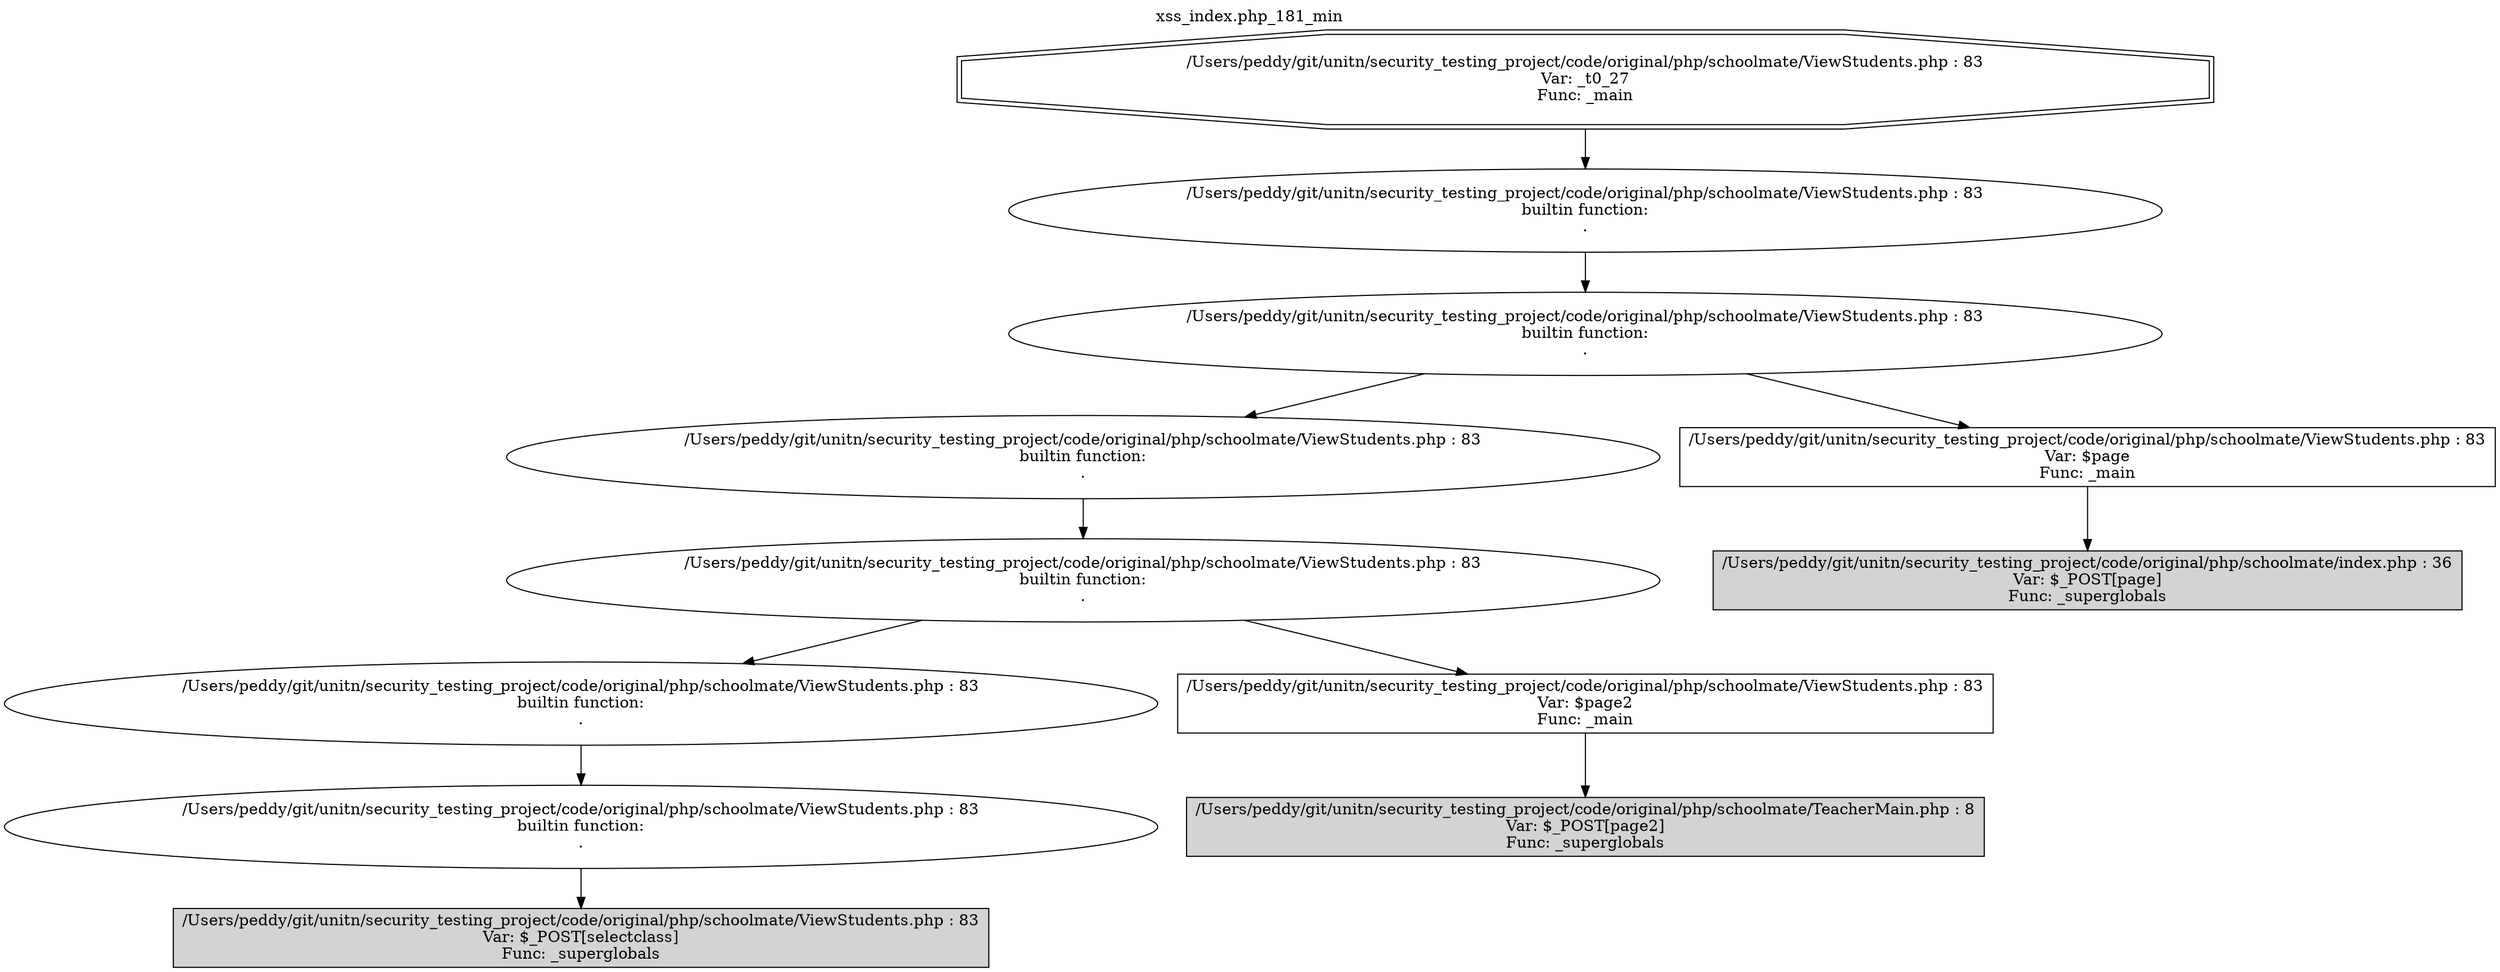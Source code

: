digraph cfg {
  label="xss_index.php_181_min";
  labelloc=t;
  n1 [shape=doubleoctagon, label="/Users/peddy/git/unitn/security_testing_project/code/original/php/schoolmate/ViewStudents.php : 83\nVar: _t0_27\nFunc: _main\n"];
  n2 [shape=ellipse, label="/Users/peddy/git/unitn/security_testing_project/code/original/php/schoolmate/ViewStudents.php : 83\nbuiltin function:\n.\n"];
  n3 [shape=ellipse, label="/Users/peddy/git/unitn/security_testing_project/code/original/php/schoolmate/ViewStudents.php : 83\nbuiltin function:\n.\n"];
  n4 [shape=ellipse, label="/Users/peddy/git/unitn/security_testing_project/code/original/php/schoolmate/ViewStudents.php : 83\nbuiltin function:\n.\n"];
  n5 [shape=ellipse, label="/Users/peddy/git/unitn/security_testing_project/code/original/php/schoolmate/ViewStudents.php : 83\nbuiltin function:\n.\n"];
  n6 [shape=ellipse, label="/Users/peddy/git/unitn/security_testing_project/code/original/php/schoolmate/ViewStudents.php : 83\nbuiltin function:\n.\n"];
  n7 [shape=ellipse, label="/Users/peddy/git/unitn/security_testing_project/code/original/php/schoolmate/ViewStudents.php : 83\nbuiltin function:\n.\n"];
  n8 [shape=box, label="/Users/peddy/git/unitn/security_testing_project/code/original/php/schoolmate/ViewStudents.php : 83\nVar: $_POST[selectclass]\nFunc: _superglobals\n",style=filled];
  n9 [shape=box, label="/Users/peddy/git/unitn/security_testing_project/code/original/php/schoolmate/ViewStudents.php : 83\nVar: $page2\nFunc: _main\n"];
  n10 [shape=box, label="/Users/peddy/git/unitn/security_testing_project/code/original/php/schoolmate/TeacherMain.php : 8\nVar: $_POST[page2]\nFunc: _superglobals\n",style=filled];
  n11 [shape=box, label="/Users/peddy/git/unitn/security_testing_project/code/original/php/schoolmate/ViewStudents.php : 83\nVar: $page\nFunc: _main\n"];
  n12 [shape=box, label="/Users/peddy/git/unitn/security_testing_project/code/original/php/schoolmate/index.php : 36\nVar: $_POST[page]\nFunc: _superglobals\n",style=filled];
  n1 -> n2;
  n2 -> n3;
  n3 -> n4;
  n3 -> n11;
  n4 -> n5;
  n5 -> n6;
  n5 -> n9;
  n6 -> n7;
  n7 -> n8;
  n9 -> n10;
  n11 -> n12;
}
